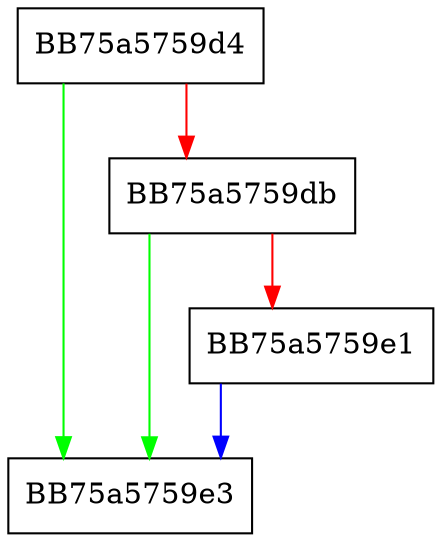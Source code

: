 digraph isValid {
  node [shape="box"];
  graph [splines=ortho];
  BB75a5759d4 -> BB75a5759e3 [color="green"];
  BB75a5759d4 -> BB75a5759db [color="red"];
  BB75a5759db -> BB75a5759e3 [color="green"];
  BB75a5759db -> BB75a5759e1 [color="red"];
  BB75a5759e1 -> BB75a5759e3 [color="blue"];
}